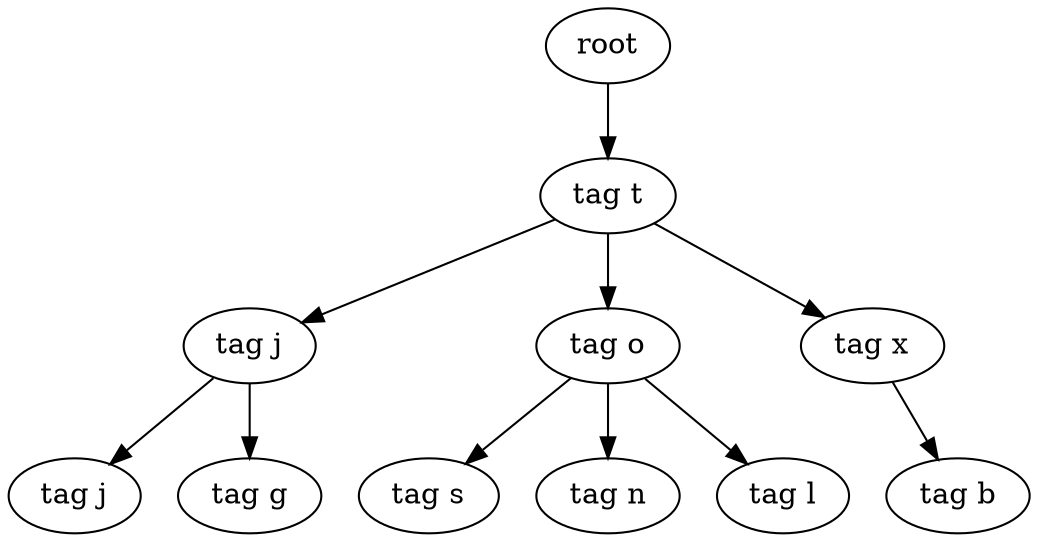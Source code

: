 digraph Tree{
0[label="root"];
0->00
00[label="tag t"];
00->000
000[label="tag j"];
000->0000
0000[label="tag j"];
000->0001
0001[label="tag g"];
00->001
001[label="tag o"];
001->0010
0010[label="tag s"];
001->0011
0011[label="tag n"];
001->0012
0012[label="tag l"];
00->002
002[label="tag x"];
002->0020
0020[label="tag b"];
}
